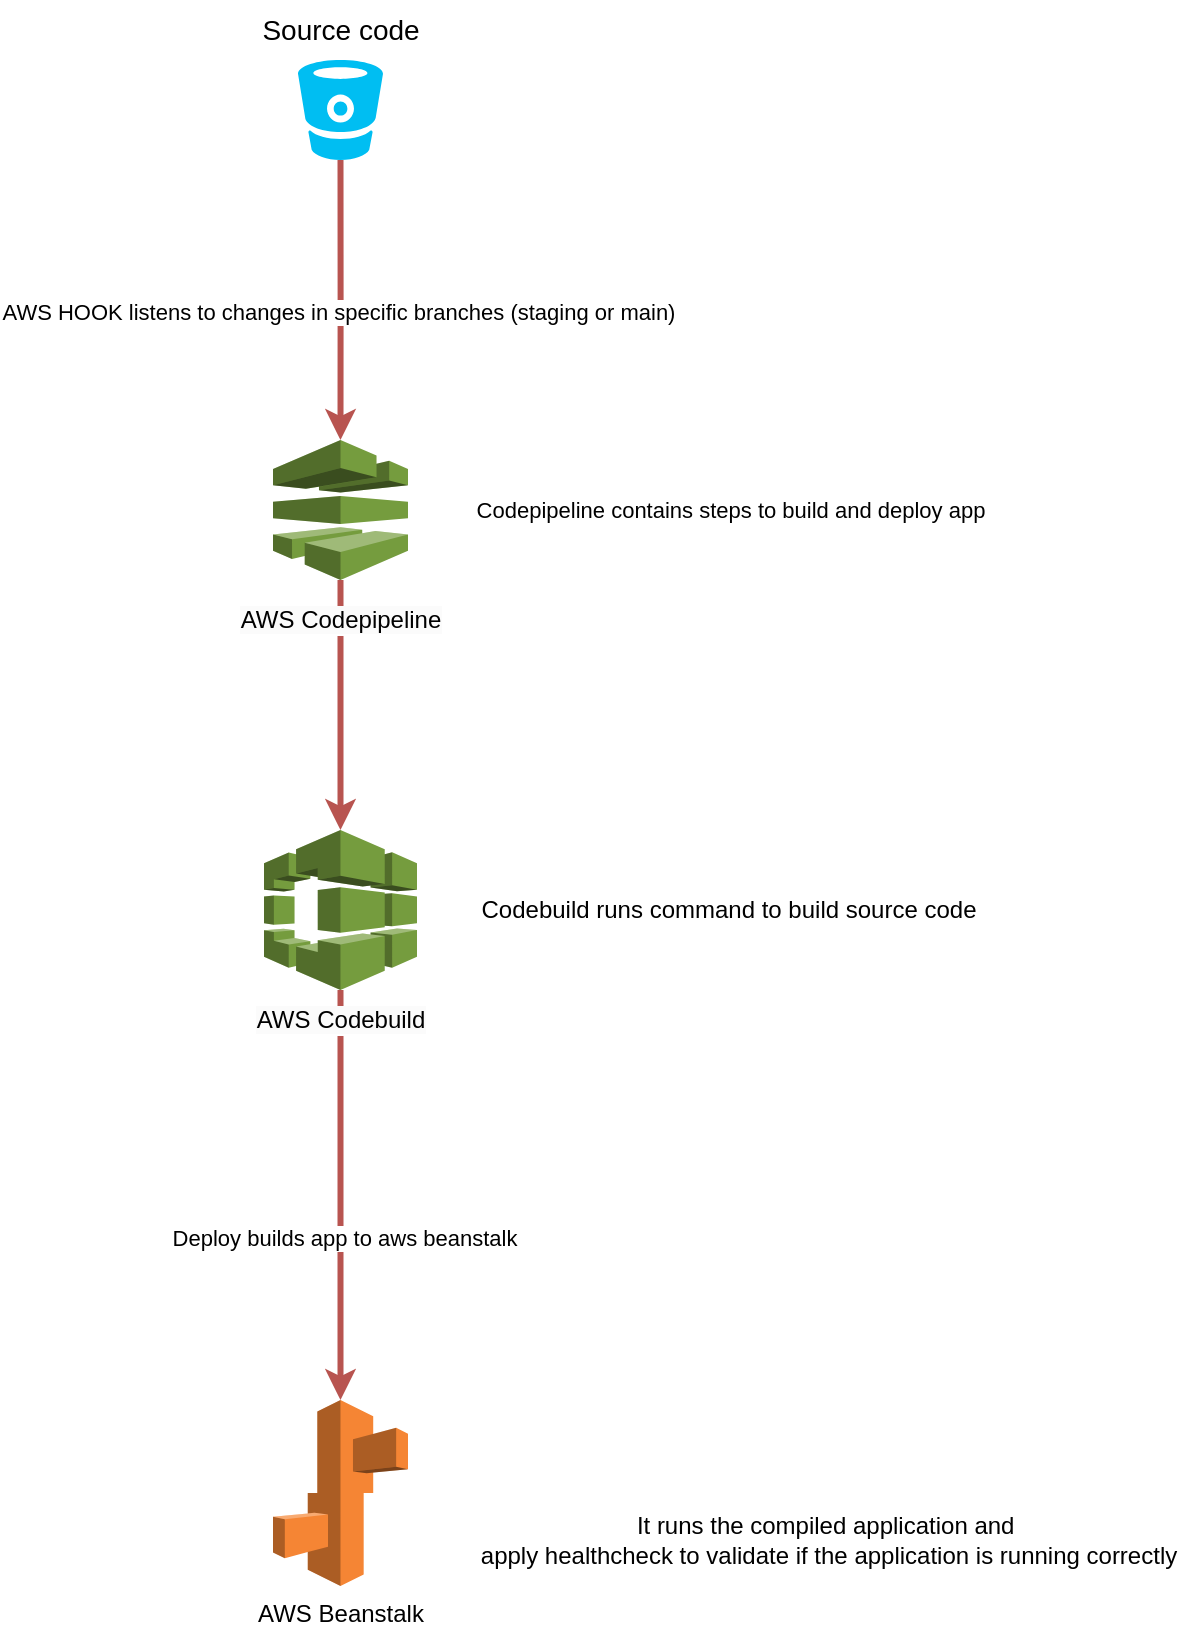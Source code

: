 <mxfile version="24.3.1" type="github">
  <diagram name="Página-1" id="9Af3QKaoHJkYzy4M5rfv">
    <mxGraphModel dx="1195" dy="656" grid="1" gridSize="10" guides="1" tooltips="1" connect="1" arrows="1" fold="1" page="1" pageScale="1" pageWidth="827" pageHeight="1169" math="0" shadow="0">
      <root>
        <mxCell id="0" />
        <mxCell id="1" parent="0" />
        <mxCell id="ZaPWbawTYhMRxVfuRRdw-3" style="edgeStyle=orthogonalEdgeStyle;rounded=0;orthogonalLoop=1;jettySize=auto;html=1;exitX=0.5;exitY=1;exitDx=0;exitDy=0;exitPerimeter=0;fillColor=#f8cecc;strokeColor=#b85450;strokeWidth=3;" parent="1" source="ZaPWbawTYhMRxVfuRRdw-1" target="ZaPWbawTYhMRxVfuRRdw-2" edge="1">
          <mxGeometry relative="1" as="geometry" />
        </mxCell>
        <mxCell id="ZaPWbawTYhMRxVfuRRdw-5" value="AWS HOOK listens to changes in specific branches (staging or main)" style="edgeLabel;html=1;align=center;verticalAlign=middle;resizable=0;points=[];" parent="ZaPWbawTYhMRxVfuRRdw-3" vertex="1" connectable="0">
          <mxGeometry x="0.075" y="-2" relative="1" as="geometry">
            <mxPoint as="offset" />
          </mxGeometry>
        </mxCell>
        <mxCell id="ZaPWbawTYhMRxVfuRRdw-1" value="" style="verticalLabelPosition=bottom;html=1;verticalAlign=top;align=center;strokeColor=none;fillColor=#00BEF2;shape=mxgraph.azure.bitbucket_code_source;" parent="1" vertex="1">
          <mxGeometry x="360" y="120" width="42.5" height="50" as="geometry" />
        </mxCell>
        <mxCell id="ZaPWbawTYhMRxVfuRRdw-2" value="" style="outlineConnect=0;dashed=0;verticalLabelPosition=bottom;verticalAlign=top;align=center;html=1;shape=mxgraph.aws3.codepipeline;fillColor=#759C3E;gradientColor=none;" parent="1" vertex="1">
          <mxGeometry x="347.5" y="310" width="67.5" height="70" as="geometry" />
        </mxCell>
        <mxCell id="ZaPWbawTYhMRxVfuRRdw-4" value="&lt;font style=&quot;font-size: 14px;&quot;&gt;Source code&lt;/font&gt;" style="text;html=1;align=center;verticalAlign=middle;resizable=0;points=[];autosize=1;strokeColor=none;fillColor=none;strokeWidth=1;" parent="1" vertex="1">
          <mxGeometry x="331.25" y="90" width="100" height="30" as="geometry" />
        </mxCell>
        <mxCell id="ZaPWbawTYhMRxVfuRRdw-6" value="" style="outlineConnect=0;dashed=0;verticalLabelPosition=bottom;verticalAlign=top;align=center;html=1;shape=mxgraph.aws3.codebuild;fillColor=#759C3E;gradientColor=none;" parent="1" vertex="1">
          <mxGeometry x="343" y="505" width="76.5" height="80" as="geometry" />
        </mxCell>
        <mxCell id="ZaPWbawTYhMRxVfuRRdw-7" style="edgeStyle=orthogonalEdgeStyle;rounded=0;orthogonalLoop=1;jettySize=auto;html=1;exitX=0.5;exitY=1;exitDx=0;exitDy=0;exitPerimeter=0;entryX=0.5;entryY=0;entryDx=0;entryDy=0;entryPerimeter=0;fillColor=#f8cecc;strokeColor=#b85450;strokeWidth=3;" parent="1" source="ZaPWbawTYhMRxVfuRRdw-2" target="ZaPWbawTYhMRxVfuRRdw-6" edge="1">
          <mxGeometry relative="1" as="geometry" />
        </mxCell>
        <mxCell id="ZaPWbawTYhMRxVfuRRdw-8" value="Codepipeline contains steps to build and deploy app" style="edgeLabel;html=1;align=center;verticalAlign=middle;resizable=0;points=[];" parent="ZaPWbawTYhMRxVfuRRdw-7" vertex="1" connectable="0">
          <mxGeometry x="-0.125" relative="1" as="geometry">
            <mxPoint x="194" y="-90" as="offset" />
          </mxGeometry>
        </mxCell>
        <mxCell id="1A8jionrxritCMCEy9wd-1" value="&lt;span style=&quot;font-size: 12px; background-color: rgb(251, 251, 251);&quot;&gt;AWS Codepipeline&lt;/span&gt;" style="edgeLabel;html=1;align=center;verticalAlign=middle;resizable=0;points=[];" vertex="1" connectable="0" parent="ZaPWbawTYhMRxVfuRRdw-7">
          <mxGeometry x="-0.203" y="-5" relative="1" as="geometry">
            <mxPoint x="4" y="-30" as="offset" />
          </mxGeometry>
        </mxCell>
        <mxCell id="ZaPWbawTYhMRxVfuRRdw-9" value="Codebuild runs command to build source code" style="text;html=1;align=center;verticalAlign=middle;resizable=0;points=[];autosize=1;strokeColor=none;fillColor=none;" parent="1" vertex="1">
          <mxGeometry x="440" y="530" width="270" height="30" as="geometry" />
        </mxCell>
        <mxCell id="ZaPWbawTYhMRxVfuRRdw-14" style="edgeStyle=orthogonalEdgeStyle;rounded=0;orthogonalLoop=1;jettySize=auto;html=1;entryX=0.5;entryY=0;entryDx=0;entryDy=0;entryPerimeter=0;fillColor=#f8cecc;strokeColor=#b85450;strokeWidth=3;" parent="1" source="ZaPWbawTYhMRxVfuRRdw-6" target="ZaPWbawTYhMRxVfuRRdw-16" edge="1">
          <mxGeometry relative="1" as="geometry">
            <mxPoint x="381.25" y="550" as="targetPoint" />
          </mxGeometry>
        </mxCell>
        <mxCell id="ZaPWbawTYhMRxVfuRRdw-17" value="Deploy builds app to aws beanstalk" style="edgeLabel;html=1;align=center;verticalAlign=middle;resizable=0;points=[];" parent="ZaPWbawTYhMRxVfuRRdw-14" vertex="1" connectable="0">
          <mxGeometry x="0.205" y="1" relative="1" as="geometry">
            <mxPoint as="offset" />
          </mxGeometry>
        </mxCell>
        <mxCell id="1A8jionrxritCMCEy9wd-3" value="&lt;span style=&quot;font-size: 12px; background-color: rgb(251, 251, 251);&quot;&gt;AWS Codebuild&lt;/span&gt;" style="edgeLabel;html=1;align=center;verticalAlign=middle;resizable=0;points=[];" vertex="1" connectable="0" parent="ZaPWbawTYhMRxVfuRRdw-14">
          <mxGeometry x="-0.66" y="3" relative="1" as="geometry">
            <mxPoint x="-4" y="-20" as="offset" />
          </mxGeometry>
        </mxCell>
        <mxCell id="ZaPWbawTYhMRxVfuRRdw-16" value="AWS Beanstalk" style="outlineConnect=0;dashed=0;verticalLabelPosition=bottom;verticalAlign=top;align=center;html=1;shape=mxgraph.aws3.elastic_beanstalk;fillColor=#F58534;gradientColor=none;" parent="1" vertex="1">
          <mxGeometry x="347.5" y="790" width="67.5" height="93" as="geometry" />
        </mxCell>
        <mxCell id="ZaPWbawTYhMRxVfuRRdw-18" value="It runs the compiled application and&amp;nbsp;&lt;div&gt;apply healthcheck to validate if the application is running correctly&lt;/div&gt;" style="text;html=1;align=center;verticalAlign=middle;resizable=0;points=[];autosize=1;strokeColor=none;fillColor=none;" parent="1" vertex="1">
          <mxGeometry x="440" y="840" width="370" height="40" as="geometry" />
        </mxCell>
      </root>
    </mxGraphModel>
  </diagram>
</mxfile>
